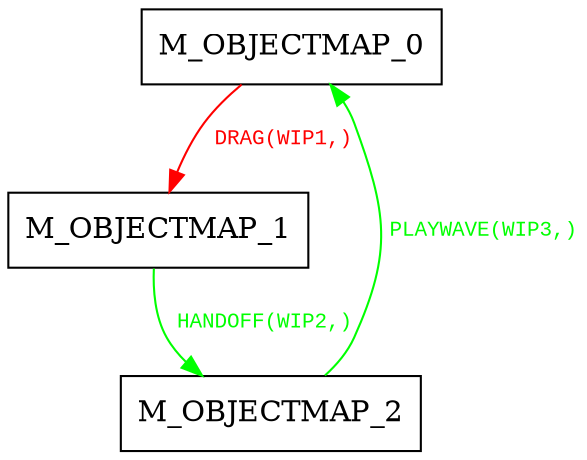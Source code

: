 digraph {
 node [shape=record];
"M_OBJECTMAP_0" -> "M_OBJECTMAP_1"[color=red, fontcolor=red, label=< <font face="Courier New" point-size="10">
DRAG(WIP1,)<br/>
</font>>];
"M_OBJECTMAP_1" -> "M_OBJECTMAP_2"[color=green, fontcolor=green, label=< <font face="Courier New" point-size="10">
HANDOFF(WIP2,)<br/>
</font>>];
"M_OBJECTMAP_2" -> "M_OBJECTMAP_0"[color=green, fontcolor=green, label=< <font face="Courier New" point-size="10">
PLAYWAVE(WIP3,)<br/>
</font>>];
}
